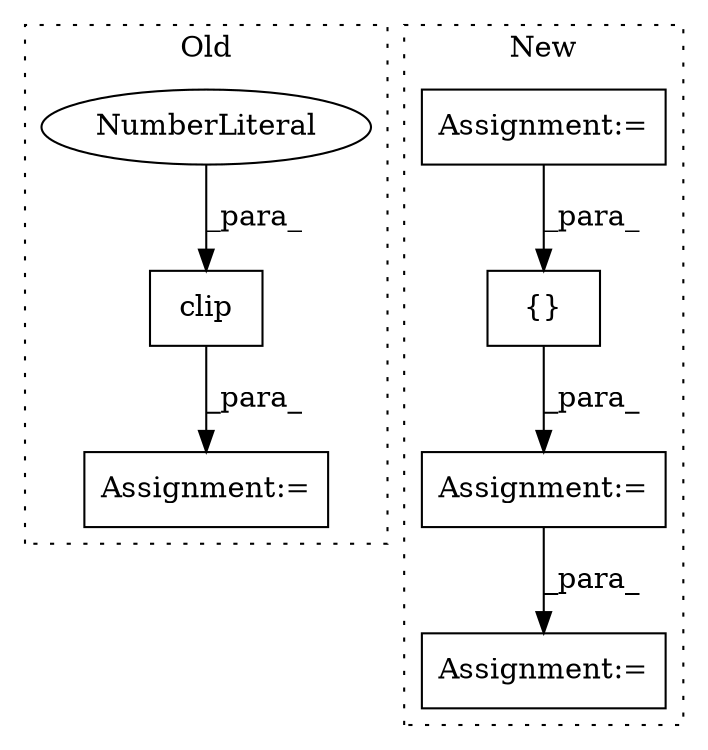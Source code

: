 digraph G {
subgraph cluster0 {
1 [label="clip" a="32" s="1815,1821" l="5,1" shape="box"];
3 [label="NumberLiteral" a="34" s="1820" l="1" shape="ellipse"];
4 [label="Assignment:=" a="7" s="1804" l="1" shape="box"];
label = "Old";
style="dotted";
}
subgraph cluster1 {
2 [label="{}" a="4" s="6578,6608" l="1,1" shape="box"];
5 [label="Assignment:=" a="7" s="6285" l="1" shape="box"];
6 [label="Assignment:=" a="7" s="6869" l="1" shape="box"];
7 [label="Assignment:=" a="7" s="6556" l="1" shape="box"];
label = "New";
style="dotted";
}
1 -> 4 [label="_para_"];
2 -> 7 [label="_para_"];
3 -> 1 [label="_para_"];
5 -> 2 [label="_para_"];
7 -> 6 [label="_para_"];
}